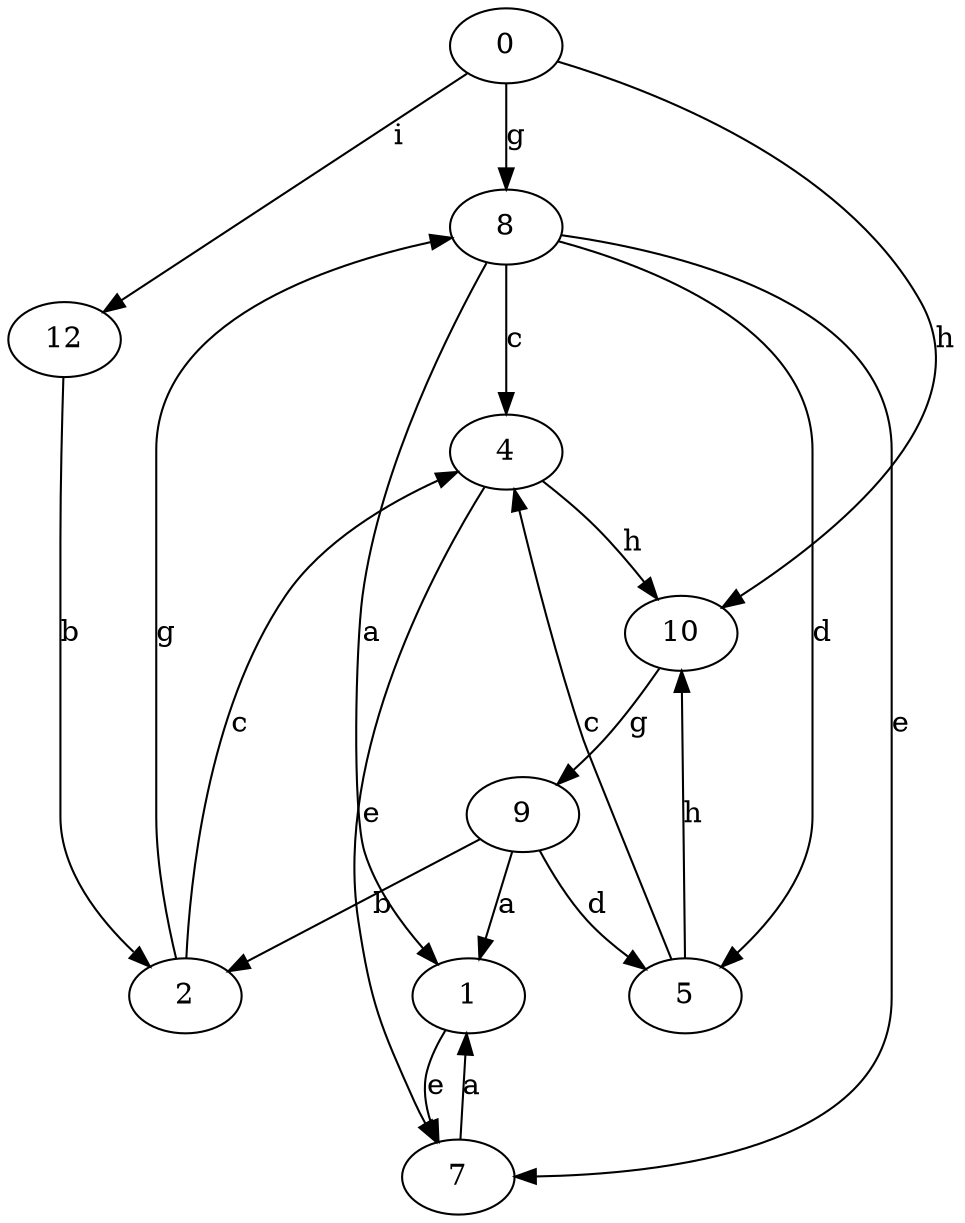 strict digraph  {
0;
1;
2;
4;
5;
7;
8;
9;
10;
12;
0 -> 8  [label=g];
0 -> 10  [label=h];
0 -> 12  [label=i];
1 -> 7  [label=e];
2 -> 4  [label=c];
2 -> 8  [label=g];
4 -> 7  [label=e];
4 -> 10  [label=h];
5 -> 4  [label=c];
5 -> 10  [label=h];
7 -> 1  [label=a];
8 -> 1  [label=a];
8 -> 4  [label=c];
8 -> 5  [label=d];
8 -> 7  [label=e];
9 -> 1  [label=a];
9 -> 2  [label=b];
9 -> 5  [label=d];
10 -> 9  [label=g];
12 -> 2  [label=b];
}
